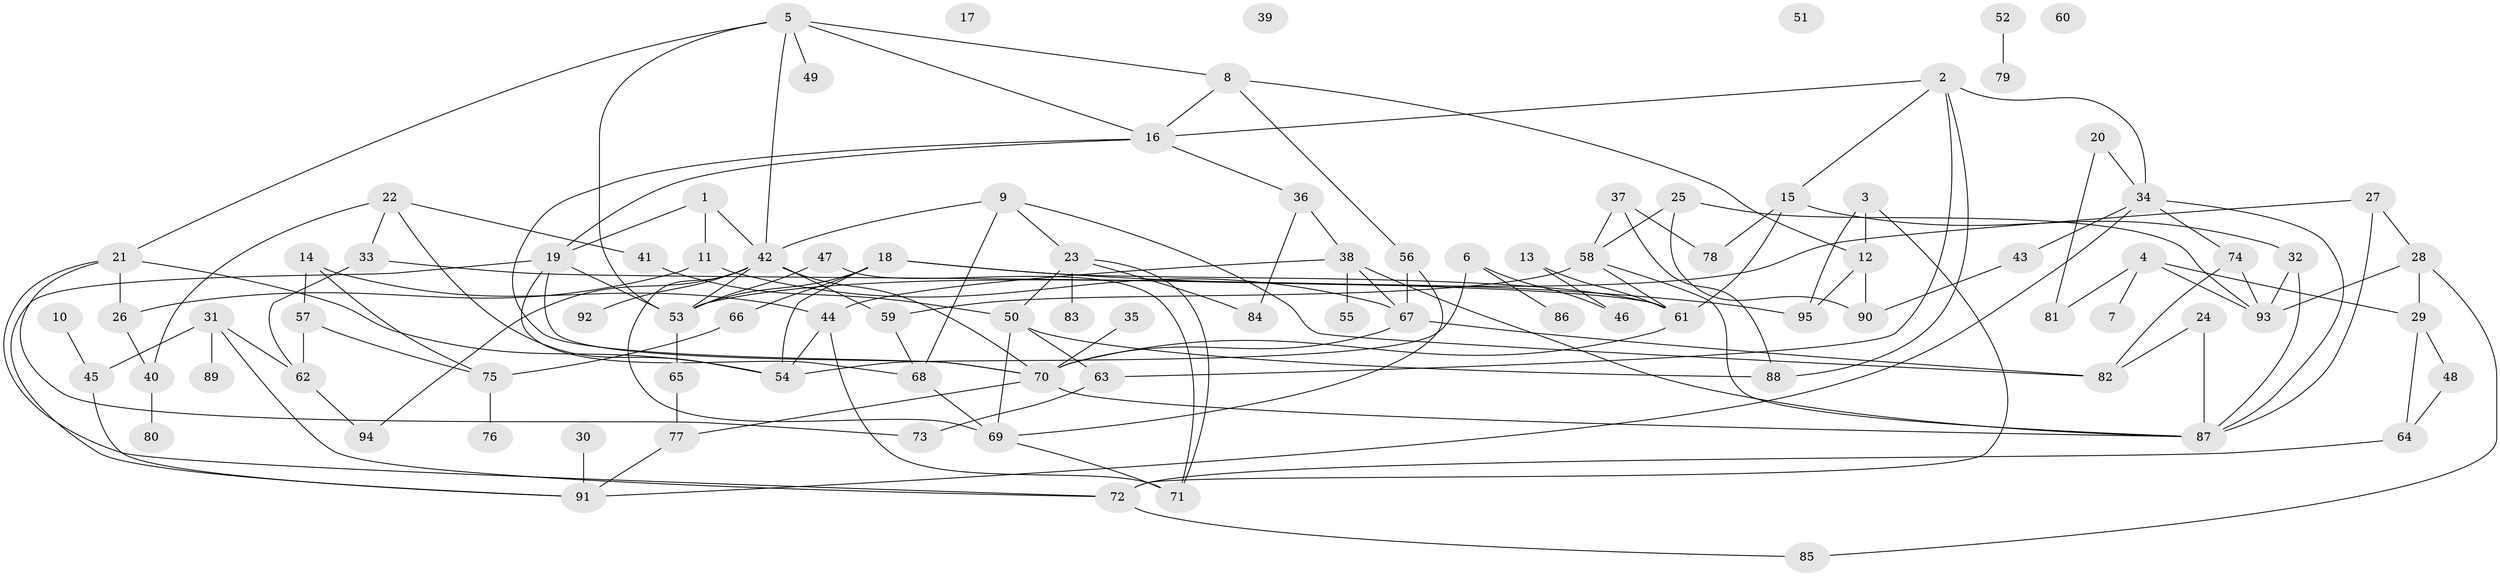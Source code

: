 // coarse degree distribution, {12: 0.03508771929824561, 5: 0.10526315789473684, 4: 0.10526315789473684, 2: 0.21052631578947367, 1: 0.21052631578947367, 8: 0.08771929824561403, 3: 0.08771929824561403, 6: 0.03508771929824561, 0: 0.07017543859649122, 10: 0.03508771929824561, 9: 0.017543859649122806}
// Generated by graph-tools (version 1.1) at 2025/16/03/04/25 18:16:42]
// undirected, 95 vertices, 152 edges
graph export_dot {
graph [start="1"]
  node [color=gray90,style=filled];
  1;
  2;
  3;
  4;
  5;
  6;
  7;
  8;
  9;
  10;
  11;
  12;
  13;
  14;
  15;
  16;
  17;
  18;
  19;
  20;
  21;
  22;
  23;
  24;
  25;
  26;
  27;
  28;
  29;
  30;
  31;
  32;
  33;
  34;
  35;
  36;
  37;
  38;
  39;
  40;
  41;
  42;
  43;
  44;
  45;
  46;
  47;
  48;
  49;
  50;
  51;
  52;
  53;
  54;
  55;
  56;
  57;
  58;
  59;
  60;
  61;
  62;
  63;
  64;
  65;
  66;
  67;
  68;
  69;
  70;
  71;
  72;
  73;
  74;
  75;
  76;
  77;
  78;
  79;
  80;
  81;
  82;
  83;
  84;
  85;
  86;
  87;
  88;
  89;
  90;
  91;
  92;
  93;
  94;
  95;
  1 -- 11;
  1 -- 19;
  1 -- 42;
  2 -- 15;
  2 -- 16;
  2 -- 34;
  2 -- 63;
  2 -- 88;
  3 -- 12;
  3 -- 72;
  3 -- 95;
  4 -- 7;
  4 -- 29;
  4 -- 81;
  4 -- 93;
  5 -- 8;
  5 -- 16;
  5 -- 21;
  5 -- 42;
  5 -- 49;
  5 -- 53;
  6 -- 46;
  6 -- 54;
  6 -- 86;
  8 -- 12;
  8 -- 16;
  8 -- 56;
  9 -- 23;
  9 -- 42;
  9 -- 68;
  9 -- 82;
  10 -- 45;
  11 -- 26;
  11 -- 67;
  12 -- 90;
  12 -- 95;
  13 -- 46;
  13 -- 61;
  14 -- 44;
  14 -- 57;
  14 -- 75;
  15 -- 32;
  15 -- 61;
  15 -- 78;
  16 -- 19;
  16 -- 36;
  16 -- 70;
  18 -- 53;
  18 -- 54;
  18 -- 61;
  18 -- 66;
  18 -- 95;
  19 -- 53;
  19 -- 68;
  19 -- 70;
  19 -- 91;
  20 -- 34;
  20 -- 81;
  21 -- 26;
  21 -- 54;
  21 -- 72;
  21 -- 73;
  22 -- 33;
  22 -- 40;
  22 -- 41;
  22 -- 54;
  23 -- 50;
  23 -- 71;
  23 -- 83;
  23 -- 84;
  24 -- 82;
  24 -- 87;
  25 -- 58;
  25 -- 90;
  25 -- 93;
  26 -- 40;
  27 -- 28;
  27 -- 53;
  27 -- 87;
  28 -- 29;
  28 -- 85;
  28 -- 93;
  29 -- 48;
  29 -- 64;
  30 -- 91;
  31 -- 45;
  31 -- 62;
  31 -- 72;
  31 -- 89;
  32 -- 87;
  32 -- 93;
  33 -- 61;
  33 -- 62;
  34 -- 43;
  34 -- 74;
  34 -- 87;
  34 -- 91;
  35 -- 70;
  36 -- 38;
  36 -- 84;
  37 -- 58;
  37 -- 78;
  37 -- 88;
  38 -- 44;
  38 -- 55;
  38 -- 67;
  38 -- 87;
  40 -- 80;
  41 -- 50;
  42 -- 53;
  42 -- 59;
  42 -- 69;
  42 -- 70;
  42 -- 92;
  42 -- 94;
  43 -- 90;
  44 -- 54;
  44 -- 71;
  45 -- 91;
  47 -- 53;
  47 -- 71;
  48 -- 64;
  50 -- 63;
  50 -- 69;
  50 -- 88;
  52 -- 79;
  53 -- 65;
  56 -- 67;
  56 -- 69;
  57 -- 62;
  57 -- 75;
  58 -- 59;
  58 -- 61;
  58 -- 87;
  59 -- 68;
  61 -- 70;
  62 -- 94;
  63 -- 73;
  64 -- 72;
  65 -- 77;
  66 -- 75;
  67 -- 70;
  67 -- 82;
  68 -- 69;
  69 -- 71;
  70 -- 77;
  70 -- 87;
  72 -- 85;
  74 -- 82;
  74 -- 93;
  75 -- 76;
  77 -- 91;
}
